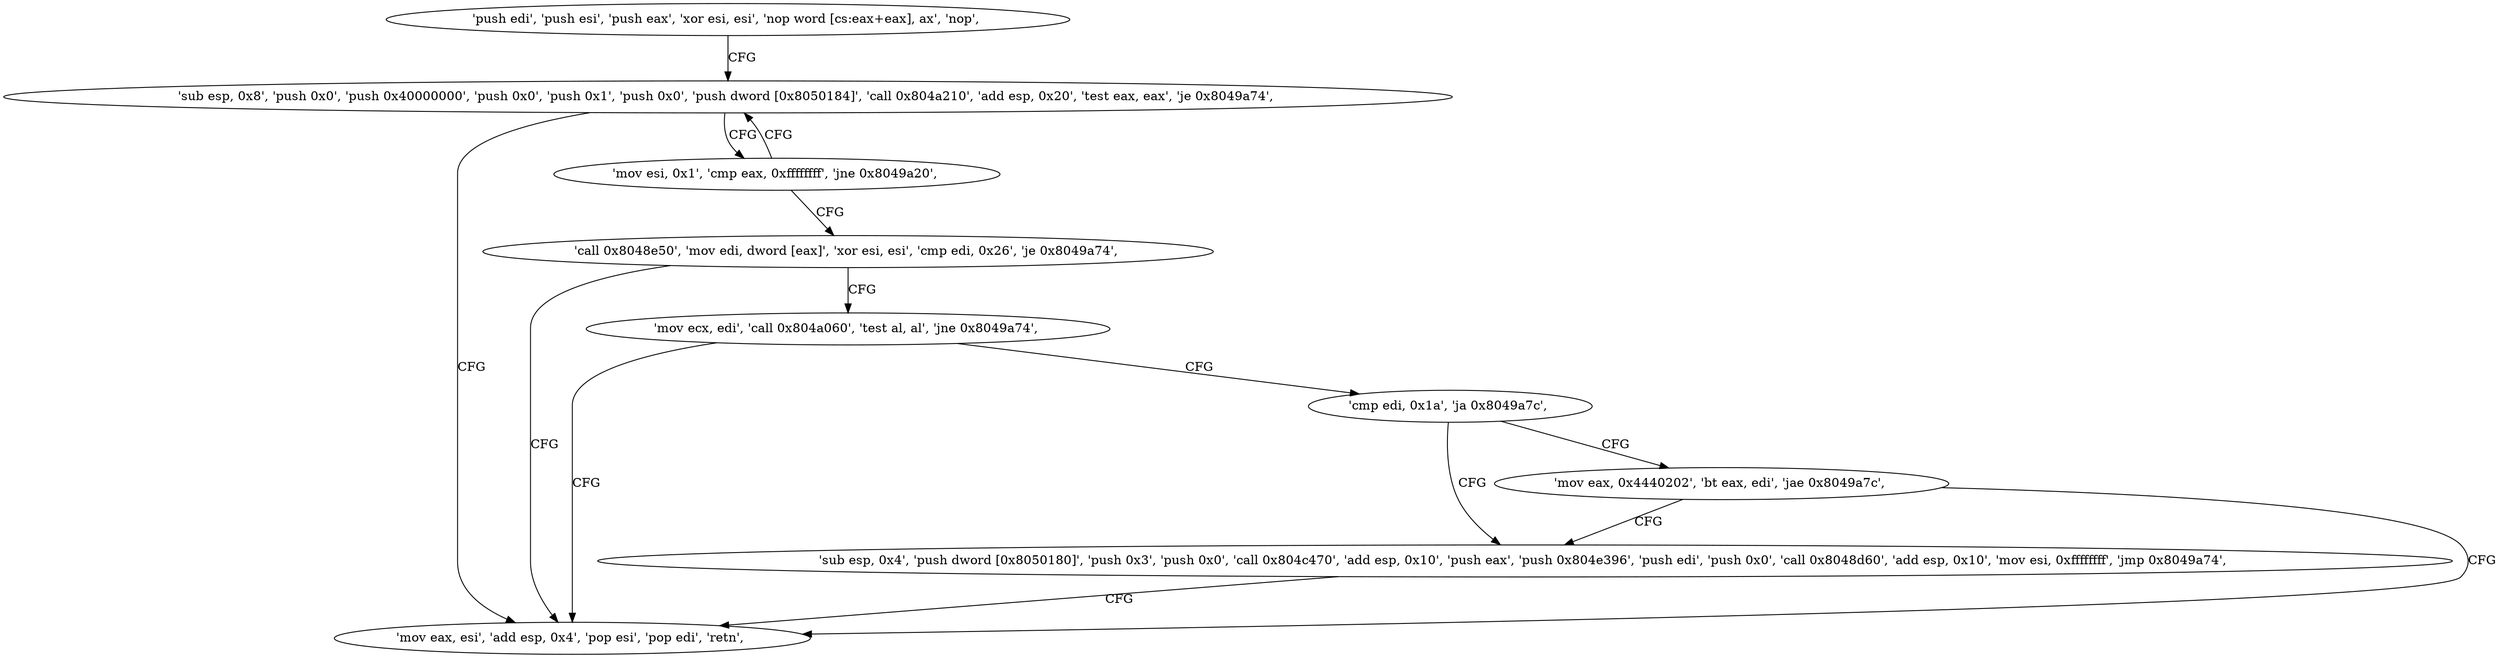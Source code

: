 digraph "func" {
"134519312" [label = "'push edi', 'push esi', 'push eax', 'xor esi, esi', 'nop word [cs:eax+eax], ax', 'nop', " ]
"134519328" [label = "'sub esp, 0x8', 'push 0x0', 'push 0x40000000', 'push 0x0', 'push 0x1', 'push 0x0', 'push dword [0x8050184]', 'call 0x804a210', 'add esp, 0x20', 'test eax, eax', 'je 0x8049a74', " ]
"134519412" [label = "'mov eax, esi', 'add esp, 0x4', 'pop esi', 'pop edi', 'retn', " ]
"134519362" [label = "'mov esi, 0x1', 'cmp eax, 0xffffffff', 'jne 0x8049a20', " ]
"134519372" [label = "'call 0x8048e50', 'mov edi, dword [eax]', 'xor esi, esi', 'cmp edi, 0x26', 'je 0x8049a74', " ]
"134519386" [label = "'mov ecx, edi', 'call 0x804a060', 'test al, al', 'jne 0x8049a74', " ]
"134519397" [label = "'cmp edi, 0x1a', 'ja 0x8049a7c', " ]
"134519420" [label = "'sub esp, 0x4', 'push dword [0x8050180]', 'push 0x3', 'push 0x0', 'call 0x804c470', 'add esp, 0x10', 'push eax', 'push 0x804e396', 'push edi', 'push 0x0', 'call 0x8048d60', 'add esp, 0x10', 'mov esi, 0xffffffff', 'jmp 0x8049a74', " ]
"134519402" [label = "'mov eax, 0x4440202', 'bt eax, edi', 'jae 0x8049a7c', " ]
"134519312" -> "134519328" [ label = "CFG" ]
"134519328" -> "134519412" [ label = "CFG" ]
"134519328" -> "134519362" [ label = "CFG" ]
"134519362" -> "134519328" [ label = "CFG" ]
"134519362" -> "134519372" [ label = "CFG" ]
"134519372" -> "134519412" [ label = "CFG" ]
"134519372" -> "134519386" [ label = "CFG" ]
"134519386" -> "134519412" [ label = "CFG" ]
"134519386" -> "134519397" [ label = "CFG" ]
"134519397" -> "134519420" [ label = "CFG" ]
"134519397" -> "134519402" [ label = "CFG" ]
"134519420" -> "134519412" [ label = "CFG" ]
"134519402" -> "134519420" [ label = "CFG" ]
"134519402" -> "134519412" [ label = "CFG" ]
}
